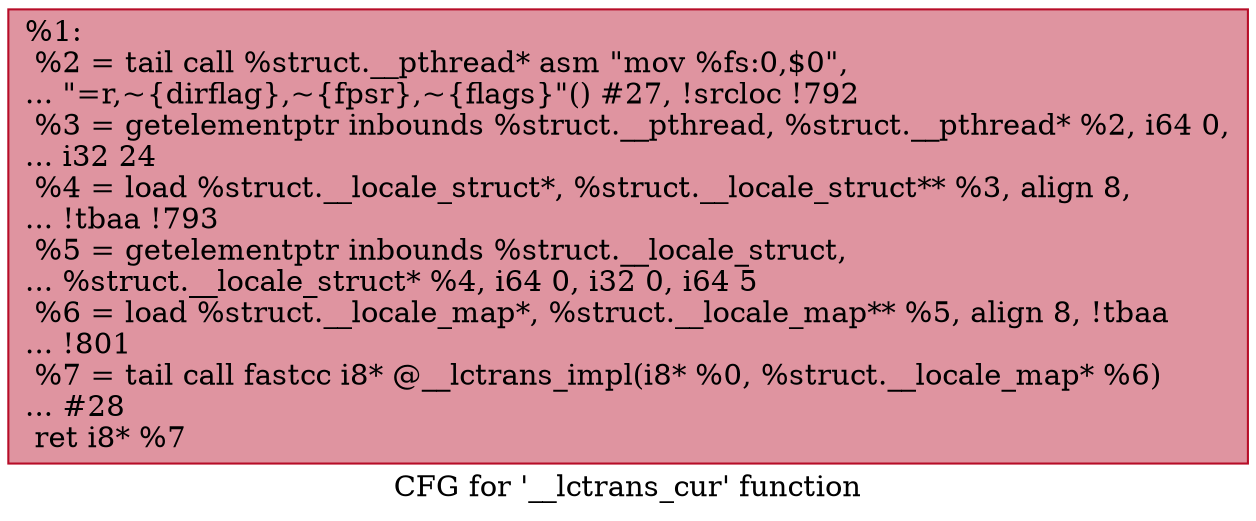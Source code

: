 digraph "CFG for '__lctrans_cur' function" {
	label="CFG for '__lctrans_cur' function";

	Node0x253b680 [shape=record,color="#b70d28ff", style=filled, fillcolor="#b70d2870",label="{%1:\l  %2 = tail call %struct.__pthread* asm \"mov %fs:0,$0\",\l... \"=r,~\{dirflag\},~\{fpsr\},~\{flags\}\"() #27, !srcloc !792\l  %3 = getelementptr inbounds %struct.__pthread, %struct.__pthread* %2, i64 0,\l... i32 24\l  %4 = load %struct.__locale_struct*, %struct.__locale_struct** %3, align 8,\l... !tbaa !793\l  %5 = getelementptr inbounds %struct.__locale_struct,\l... %struct.__locale_struct* %4, i64 0, i32 0, i64 5\l  %6 = load %struct.__locale_map*, %struct.__locale_map** %5, align 8, !tbaa\l... !801\l  %7 = tail call fastcc i8* @__lctrans_impl(i8* %0, %struct.__locale_map* %6)\l... #28\l  ret i8* %7\l}"];
}
